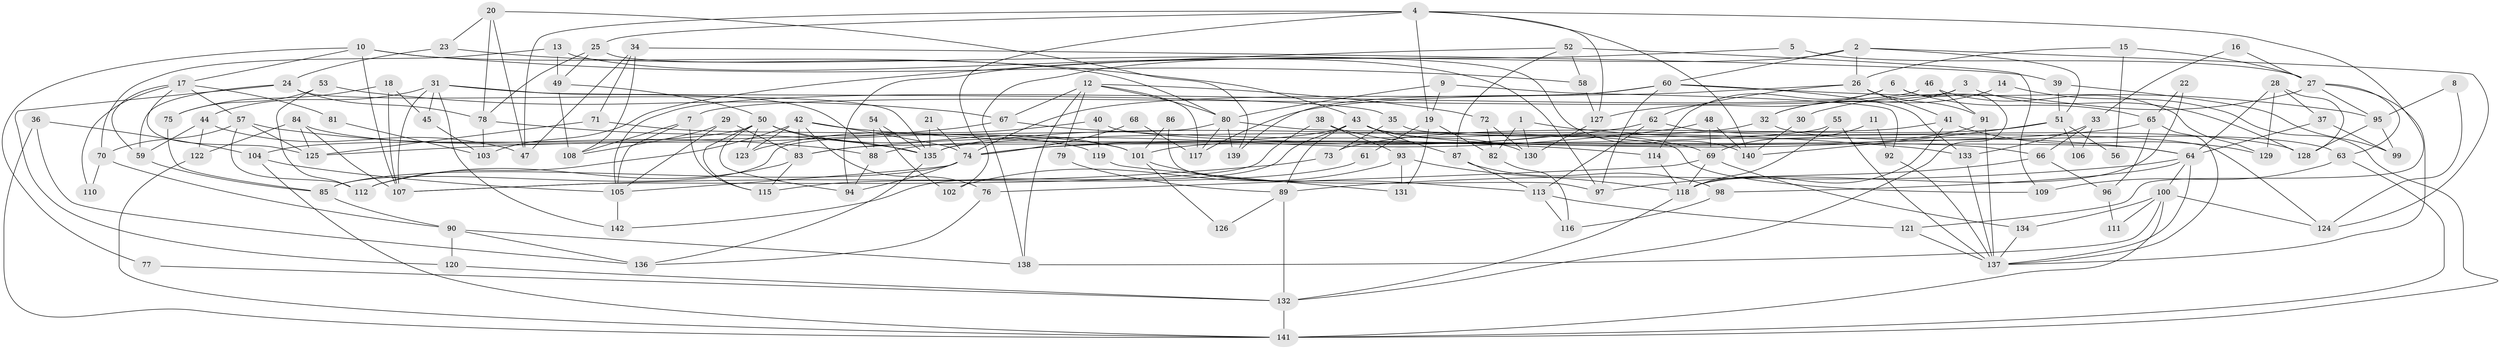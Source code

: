 // Generated by graph-tools (version 1.1) at 2025/50/03/09/25 03:50:10]
// undirected, 142 vertices, 284 edges
graph export_dot {
graph [start="1"]
  node [color=gray90,style=filled];
  1;
  2;
  3;
  4;
  5;
  6;
  7;
  8;
  9;
  10;
  11;
  12;
  13;
  14;
  15;
  16;
  17;
  18;
  19;
  20;
  21;
  22;
  23;
  24;
  25;
  26;
  27;
  28;
  29;
  30;
  31;
  32;
  33;
  34;
  35;
  36;
  37;
  38;
  39;
  40;
  41;
  42;
  43;
  44;
  45;
  46;
  47;
  48;
  49;
  50;
  51;
  52;
  53;
  54;
  55;
  56;
  57;
  58;
  59;
  60;
  61;
  62;
  63;
  64;
  65;
  66;
  67;
  68;
  69;
  70;
  71;
  72;
  73;
  74;
  75;
  76;
  77;
  78;
  79;
  80;
  81;
  82;
  83;
  84;
  85;
  86;
  87;
  88;
  89;
  90;
  91;
  92;
  93;
  94;
  95;
  96;
  97;
  98;
  99;
  100;
  101;
  102;
  103;
  104;
  105;
  106;
  107;
  108;
  109;
  110;
  111;
  112;
  113;
  114;
  115;
  116;
  117;
  118;
  119;
  120;
  121;
  122;
  123;
  124;
  125;
  126;
  127;
  128;
  129;
  130;
  131;
  132;
  133;
  134;
  135;
  136;
  137;
  138;
  139;
  140;
  141;
  142;
  1 -- 130;
  1 -- 82;
  1 -- 64;
  2 -- 51;
  2 -- 26;
  2 -- 60;
  2 -- 124;
  2 -- 138;
  3 -- 7;
  3 -- 128;
  3 -- 32;
  4 -- 140;
  4 -- 127;
  4 -- 19;
  4 -- 25;
  4 -- 47;
  4 -- 102;
  4 -- 121;
  5 -- 94;
  5 -- 27;
  6 -- 132;
  6 -- 65;
  6 -- 114;
  6 -- 127;
  7 -- 105;
  7 -- 108;
  7 -- 115;
  8 -- 95;
  8 -- 124;
  9 -- 80;
  9 -- 19;
  9 -- 92;
  10 -- 17;
  10 -- 107;
  10 -- 58;
  10 -- 77;
  10 -- 80;
  11 -- 69;
  11 -- 92;
  12 -- 138;
  12 -- 80;
  12 -- 67;
  12 -- 72;
  12 -- 79;
  12 -- 117;
  13 -- 70;
  13 -- 49;
  13 -- 97;
  14 -- 32;
  14 -- 141;
  15 -- 27;
  15 -- 26;
  15 -- 56;
  16 -- 33;
  16 -- 27;
  17 -- 57;
  17 -- 125;
  17 -- 59;
  17 -- 81;
  17 -- 110;
  18 -- 107;
  18 -- 75;
  18 -- 45;
  19 -- 82;
  19 -- 61;
  19 -- 131;
  20 -- 78;
  20 -- 139;
  20 -- 23;
  20 -- 47;
  21 -- 74;
  21 -- 135;
  22 -- 65;
  22 -- 118;
  23 -- 43;
  23 -- 24;
  24 -- 59;
  24 -- 78;
  24 -- 120;
  24 -- 135;
  25 -- 78;
  25 -- 49;
  25 -- 140;
  26 -- 62;
  26 -- 41;
  26 -- 91;
  26 -- 117;
  27 -- 137;
  27 -- 63;
  27 -- 30;
  27 -- 95;
  28 -- 64;
  28 -- 128;
  28 -- 37;
  28 -- 129;
  29 -- 105;
  29 -- 83;
  29 -- 108;
  30 -- 140;
  31 -- 44;
  31 -- 45;
  31 -- 35;
  31 -- 88;
  31 -- 107;
  31 -- 142;
  32 -- 135;
  32 -- 63;
  33 -- 66;
  33 -- 133;
  33 -- 106;
  34 -- 108;
  34 -- 47;
  34 -- 39;
  34 -- 71;
  35 -- 124;
  35 -- 73;
  36 -- 104;
  36 -- 141;
  36 -- 136;
  37 -- 99;
  37 -- 64;
  38 -- 69;
  38 -- 107;
  38 -- 93;
  39 -- 51;
  39 -- 99;
  40 -- 123;
  40 -- 64;
  40 -- 119;
  41 -- 118;
  41 -- 135;
  41 -- 129;
  42 -- 83;
  42 -- 74;
  42 -- 76;
  42 -- 112;
  42 -- 114;
  42 -- 123;
  43 -- 89;
  43 -- 88;
  43 -- 66;
  43 -- 87;
  43 -- 130;
  43 -- 142;
  44 -- 59;
  44 -- 47;
  44 -- 122;
  45 -- 103;
  46 -- 105;
  46 -- 129;
  46 -- 91;
  48 -- 69;
  48 -- 83;
  48 -- 140;
  49 -- 50;
  49 -- 108;
  50 -- 135;
  50 -- 94;
  50 -- 101;
  50 -- 104;
  50 -- 115;
  50 -- 123;
  51 -- 140;
  51 -- 73;
  51 -- 56;
  51 -- 106;
  52 -- 87;
  52 -- 109;
  52 -- 58;
  52 -- 103;
  53 -- 67;
  53 -- 112;
  53 -- 75;
  54 -- 102;
  54 -- 88;
  54 -- 135;
  55 -- 137;
  55 -- 118;
  55 -- 83;
  57 -- 112;
  57 -- 125;
  57 -- 70;
  57 -- 88;
  58 -- 127;
  59 -- 85;
  60 -- 74;
  60 -- 95;
  60 -- 97;
  60 -- 133;
  60 -- 139;
  61 -- 115;
  62 -- 113;
  62 -- 74;
  62 -- 128;
  63 -- 141;
  63 -- 109;
  64 -- 89;
  64 -- 98;
  64 -- 100;
  64 -- 137;
  65 -- 74;
  65 -- 137;
  65 -- 96;
  66 -- 97;
  66 -- 96;
  67 -- 133;
  67 -- 125;
  68 -- 74;
  68 -- 117;
  69 -- 76;
  69 -- 134;
  69 -- 118;
  70 -- 90;
  70 -- 110;
  71 -- 119;
  71 -- 125;
  72 -- 130;
  72 -- 82;
  73 -- 107;
  74 -- 85;
  74 -- 105;
  74 -- 94;
  75 -- 85;
  76 -- 136;
  77 -- 132;
  78 -- 135;
  78 -- 103;
  79 -- 89;
  80 -- 117;
  80 -- 85;
  80 -- 109;
  80 -- 139;
  81 -- 103;
  82 -- 116;
  83 -- 115;
  83 -- 112;
  84 -- 101;
  84 -- 125;
  84 -- 107;
  84 -- 122;
  85 -- 90;
  86 -- 101;
  86 -- 97;
  87 -- 113;
  87 -- 98;
  88 -- 94;
  89 -- 132;
  89 -- 126;
  90 -- 136;
  90 -- 138;
  90 -- 120;
  91 -- 101;
  91 -- 137;
  92 -- 137;
  93 -- 118;
  93 -- 102;
  93 -- 131;
  95 -- 99;
  95 -- 128;
  96 -- 111;
  98 -- 116;
  100 -- 141;
  100 -- 111;
  100 -- 124;
  100 -- 134;
  100 -- 138;
  101 -- 113;
  101 -- 126;
  104 -- 141;
  104 -- 105;
  105 -- 142;
  113 -- 121;
  113 -- 116;
  114 -- 118;
  118 -- 132;
  119 -- 131;
  120 -- 132;
  121 -- 137;
  122 -- 141;
  127 -- 130;
  132 -- 141;
  133 -- 137;
  134 -- 137;
  135 -- 136;
}
